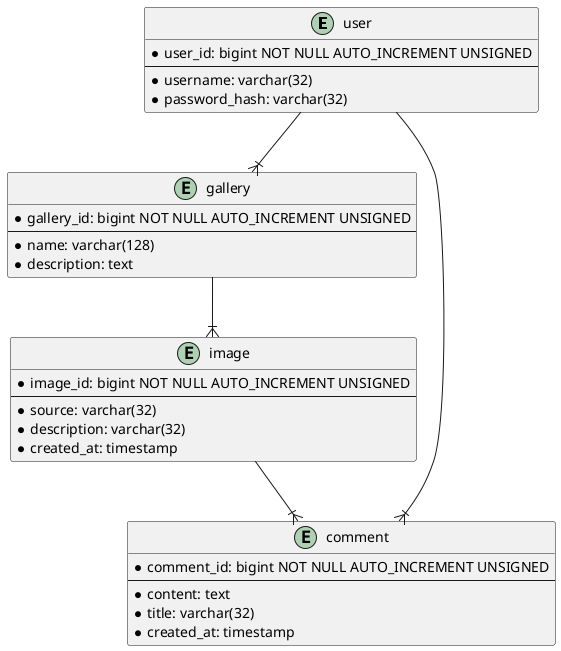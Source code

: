 @startuml Gallery
entity user {
  * user_id: bigint NOT NULL AUTO_INCREMENT UNSIGNED
  --
  * username: varchar(32)
  * password_hash: varchar(32)
}

entity gallery {
  * gallery_id: bigint NOT NULL AUTO_INCREMENT UNSIGNED
  --
  * name: varchar(128)
  * description: text
}

entity image {
  * image_id: bigint NOT NULL AUTO_INCREMENT UNSIGNED
  --
  * source: varchar(32)
  * description: varchar(32)
  * created_at: timestamp
}

entity comment{
  * comment_id: bigint NOT NULL AUTO_INCREMENT UNSIGNED
  --
  * content: text
  * title: varchar(32)
  * created_at: timestamp
}

user    --|{ gallery
user    --|{ comment
gallery --|{ image
image   --|{ comment


@enduml
